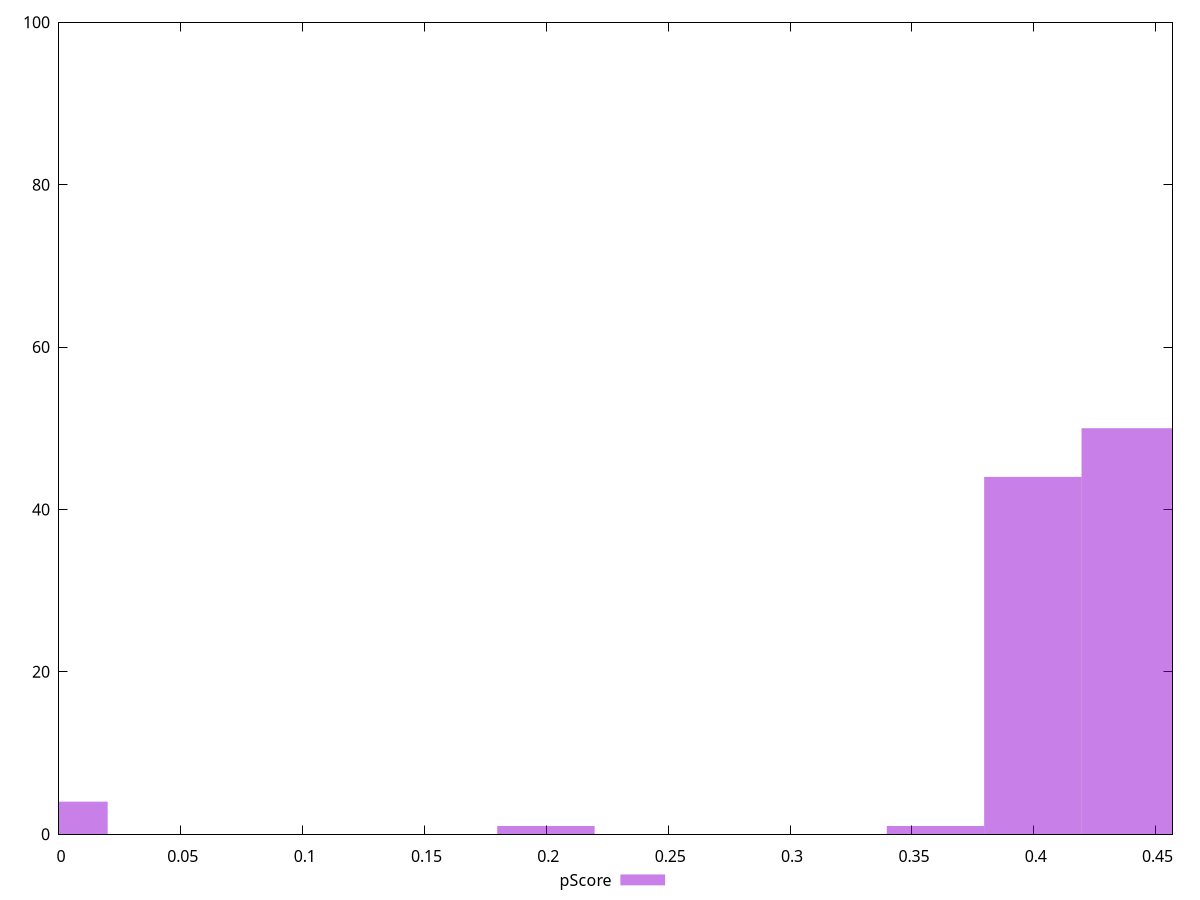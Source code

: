 reset

$pScore <<EOF
0.3596689453138785 1
0.43959537760585143 50
0.39963216145986497 44
0 4
0.19981608072993248 1
EOF

set key outside below
set boxwidth 0.039963216145986497
set xrange [0:0.45694117647058824]
set yrange [0:100]
set trange [0:100]
set style fill transparent solid 0.5 noborder
set terminal svg size 640, 490 enhanced background rgb 'white'
set output "reprap/render-blocking-resources/samples/pages+cached+noexternal+nomedia+nocss/pScore/histogram.svg"

plot $pScore title "pScore" with boxes

reset
